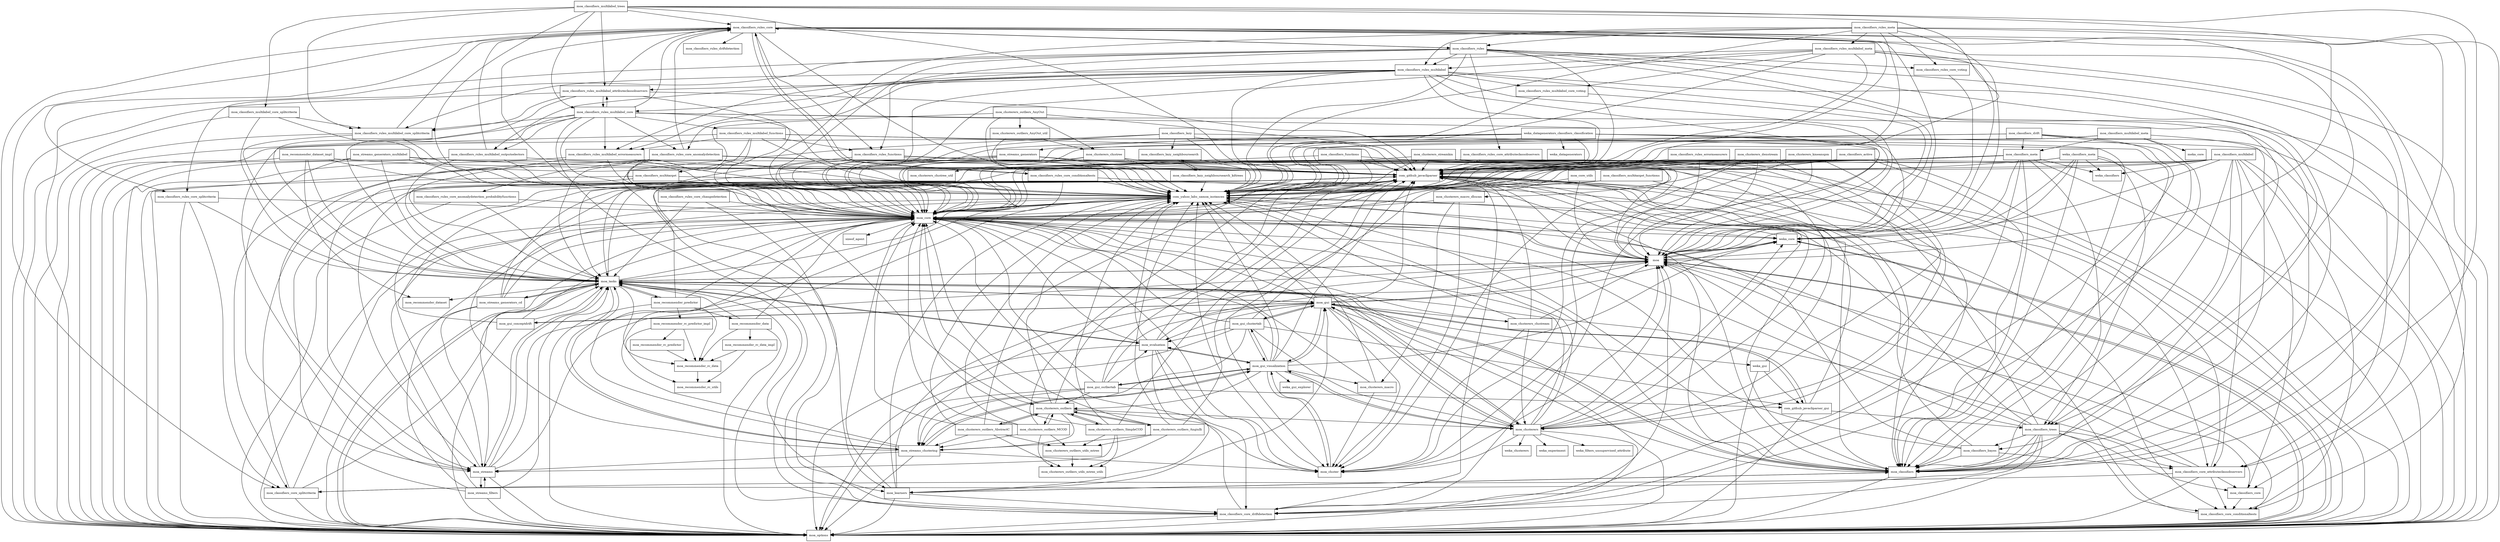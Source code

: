 digraph moa_2016_04_package_dependencies {
  node [shape = box, fontsize=10.0];
  com_github_javacliparser -> com_yahoo_labs_samoa_instances;
  com_github_javacliparser_gui -> com_github_javacliparser;
  com_github_javacliparser_gui -> moa_classifiers_trees;
  com_github_javacliparser_gui -> moa_gui;
  com_github_javacliparser_gui -> moa_options;
  com_yahoo_labs_samoa_instances -> moa_core;
  com_yahoo_labs_samoa_instances -> weka_core;
  moa -> com_github_javacliparser;
  moa -> moa_core;
  moa -> moa_options;
  moa -> moa_tasks;
  moa -> weka_core;
  moa_classifiers -> com_github_javacliparser;
  moa_classifiers -> com_yahoo_labs_samoa_instances;
  moa_classifiers -> moa;
  moa_classifiers -> moa_core;
  moa_classifiers -> moa_gui;
  moa_classifiers -> moa_learners;
  moa_classifiers -> moa_options;
  moa_classifiers -> moa_tasks;
  moa_classifiers_active -> com_github_javacliparser;
  moa_classifiers_active -> com_yahoo_labs_samoa_instances;
  moa_classifiers_active -> moa_classifiers;
  moa_classifiers_active -> moa_core;
  moa_classifiers_active -> moa_options;
  moa_classifiers_bayes -> com_github_javacliparser;
  moa_classifiers_bayes -> com_yahoo_labs_samoa_instances;
  moa_classifiers_bayes -> moa_classifiers;
  moa_classifiers_bayes -> moa_classifiers_core_attributeclassobservers;
  moa_classifiers_bayes -> moa_core;
  moa_classifiers_core -> moa;
  moa_classifiers_core -> moa_classifiers_core_conditionaltests;
  moa_classifiers_core_attributeclassobservers -> com_github_javacliparser;
  moa_classifiers_core_attributeclassobservers -> moa_classifiers_core;
  moa_classifiers_core_attributeclassobservers -> moa_classifiers_core_conditionaltests;
  moa_classifiers_core_attributeclassobservers -> moa_classifiers_core_splitcriteria;
  moa_classifiers_core_attributeclassobservers -> moa_core;
  moa_classifiers_core_attributeclassobservers -> moa_options;
  moa_classifiers_core_attributeclassobservers -> moa_tasks;
  moa_classifiers_core_conditionaltests -> com_yahoo_labs_samoa_instances;
  moa_classifiers_core_conditionaltests -> moa;
  moa_classifiers_core_driftdetection -> com_github_javacliparser;
  moa_classifiers_core_driftdetection -> moa;
  moa_classifiers_core_driftdetection -> moa_core;
  moa_classifiers_core_driftdetection -> moa_options;
  moa_classifiers_core_driftdetection -> moa_tasks;
  moa_classifiers_core_splitcriteria -> com_github_javacliparser;
  moa_classifiers_core_splitcriteria -> moa_core;
  moa_classifiers_core_splitcriteria -> moa_options;
  moa_classifiers_core_splitcriteria -> moa_tasks;
  moa_classifiers_drift -> com_yahoo_labs_samoa_instances;
  moa_classifiers_drift -> moa_classifiers;
  moa_classifiers_drift -> moa_classifiers_core_driftdetection;
  moa_classifiers_drift -> moa_classifiers_meta;
  moa_classifiers_drift -> moa_core;
  moa_classifiers_drift -> moa_options;
  moa_classifiers_functions -> com_github_javacliparser;
  moa_classifiers_functions -> com_yahoo_labs_samoa_instances;
  moa_classifiers_functions -> moa_classifiers;
  moa_classifiers_functions -> moa_core;
  moa_classifiers_lazy -> com_github_javacliparser;
  moa_classifiers_lazy -> com_yahoo_labs_samoa_instances;
  moa_classifiers_lazy -> moa_classifiers;
  moa_classifiers_lazy -> moa_classifiers_core_driftdetection;
  moa_classifiers_lazy -> moa_classifiers_lazy_neighboursearch;
  moa_classifiers_lazy -> moa_core;
  moa_classifiers_lazy_neighboursearch -> com_yahoo_labs_samoa_instances;
  moa_classifiers_lazy_neighboursearch -> moa_classifiers_lazy_neighboursearch_kdtrees;
  moa_classifiers_lazy_neighboursearch_kdtrees -> com_yahoo_labs_samoa_instances;
  moa_classifiers_lazy_neighboursearch_kdtrees -> moa_classifiers_lazy_neighboursearch;
  moa_classifiers_meta -> com_github_javacliparser;
  moa_classifiers_meta -> com_yahoo_labs_samoa_instances;
  moa_classifiers_meta -> moa_classifiers;
  moa_classifiers_meta -> moa_classifiers_core_driftdetection;
  moa_classifiers_meta -> moa_classifiers_trees;
  moa_classifiers_meta -> moa_core;
  moa_classifiers_meta -> moa_options;
  moa_classifiers_meta -> moa_streams;
  moa_classifiers_meta -> moa_tasks;
  moa_classifiers_meta -> weka_classifiers;
  moa_classifiers_meta -> weka_core;
  moa_classifiers_multilabel -> com_github_javacliparser;
  moa_classifiers_multilabel -> com_yahoo_labs_samoa_instances;
  moa_classifiers_multilabel -> moa_classifiers;
  moa_classifiers_multilabel -> moa_classifiers_core;
  moa_classifiers_multilabel -> moa_classifiers_core_attributeclassobservers;
  moa_classifiers_multilabel -> moa_classifiers_core_conditionaltests;
  moa_classifiers_multilabel -> moa_classifiers_core_splitcriteria;
  moa_classifiers_multilabel -> moa_classifiers_trees;
  moa_classifiers_multilabel -> moa_core;
  moa_classifiers_multilabel -> moa_options;
  moa_classifiers_multilabel -> weka_classifiers;
  moa_classifiers_multilabel -> weka_core;
  moa_classifiers_multilabel_core_splitcriteria -> moa_classifiers_rules_multilabel_core_splitcriteria;
  moa_classifiers_multilabel_core_splitcriteria -> moa_core;
  moa_classifiers_multilabel_core_splitcriteria -> moa_options;
  moa_classifiers_multilabel_core_splitcriteria -> moa_tasks;
  moa_classifiers_multilabel_meta -> com_yahoo_labs_samoa_instances;
  moa_classifiers_multilabel_meta -> meka_core;
  moa_classifiers_multilabel_meta -> moa_classifiers;
  moa_classifiers_multilabel_meta -> moa_classifiers_core_driftdetection;
  moa_classifiers_multilabel_meta -> moa_classifiers_meta;
  moa_classifiers_multilabel_meta -> moa_core;
  moa_classifiers_multilabel_trees -> com_github_javacliparser;
  moa_classifiers_multilabel_trees -> com_yahoo_labs_samoa_instances;
  moa_classifiers_multilabel_trees -> moa;
  moa_classifiers_multilabel_trees -> moa_classifiers;
  moa_classifiers_multilabel_trees -> moa_classifiers_multilabel_core_splitcriteria;
  moa_classifiers_multilabel_trees -> moa_classifiers_rules_core;
  moa_classifiers_multilabel_trees -> moa_classifiers_rules_multilabel_attributeclassobservers;
  moa_classifiers_multilabel_trees -> moa_classifiers_rules_multilabel_core;
  moa_classifiers_multilabel_trees -> moa_classifiers_rules_multilabel_core_splitcriteria;
  moa_classifiers_multilabel_trees -> moa_core;
  moa_classifiers_multitarget -> com_yahoo_labs_samoa_instances;
  moa_classifiers_multitarget -> moa_classifiers;
  moa_classifiers_multitarget -> moa_core;
  moa_classifiers_multitarget -> moa_options;
  moa_classifiers_multitarget -> moa_streams;
  moa_classifiers_multitarget_functions -> com_yahoo_labs_samoa_instances;
  moa_classifiers_multitarget_functions -> moa_classifiers;
  moa_classifiers_multitarget_functions -> moa_core;
  moa_classifiers_rules -> com_github_javacliparser;
  moa_classifiers_rules -> com_yahoo_labs_samoa_instances;
  moa_classifiers_rules -> moa;
  moa_classifiers_rules -> moa_classifiers;
  moa_classifiers_rules -> moa_classifiers_bayes;
  moa_classifiers_rules -> moa_classifiers_core_attributeclassobservers;
  moa_classifiers_rules -> moa_classifiers_rules_core;
  moa_classifiers_rules -> moa_classifiers_rules_core_attributeclassobservers;
  moa_classifiers_rules -> moa_classifiers_rules_core_splitcriteria;
  moa_classifiers_rules -> moa_classifiers_rules_core_voting;
  moa_classifiers_rules -> moa_classifiers_rules_functions;
  moa_classifiers_rules -> moa_classifiers_rules_multilabel;
  moa_classifiers_rules -> moa_core;
  moa_classifiers_rules -> moa_options;
  moa_classifiers_rules_core -> com_github_javacliparser;
  moa_classifiers_rules_core -> com_yahoo_labs_samoa_instances;
  moa_classifiers_rules_core -> moa;
  moa_classifiers_rules_core -> moa_classifiers_core;
  moa_classifiers_rules_core -> moa_classifiers_core_attributeclassobservers;
  moa_classifiers_rules_core -> moa_classifiers_core_conditionaltests;
  moa_classifiers_rules_core -> moa_classifiers_core_splitcriteria;
  moa_classifiers_rules_core -> moa_classifiers_rules;
  moa_classifiers_rules_core -> moa_classifiers_rules_core_conditionaltests;
  moa_classifiers_rules_core -> moa_classifiers_rules_core_splitcriteria;
  moa_classifiers_rules_core -> moa_classifiers_rules_driftdetection;
  moa_classifiers_rules_core -> moa_classifiers_rules_functions;
  moa_classifiers_rules_core -> moa_classifiers_trees;
  moa_classifiers_rules_core -> moa_core;
  moa_classifiers_rules_core -> moa_options;
  moa_classifiers_rules_core_anomalydetection -> com_github_javacliparser;
  moa_classifiers_rules_core_anomalydetection -> com_yahoo_labs_samoa_instances;
  moa_classifiers_rules_core_anomalydetection -> moa;
  moa_classifiers_rules_core_anomalydetection -> moa_classifiers_rules_core;
  moa_classifiers_rules_core_anomalydetection -> moa_classifiers_rules_core_anomalydetection_probabilityfunctions;
  moa_classifiers_rules_core_anomalydetection -> moa_core;
  moa_classifiers_rules_core_anomalydetection -> moa_options;
  moa_classifiers_rules_core_anomalydetection -> moa_tasks;
  moa_classifiers_rules_core_anomalydetection_probabilityfunctions -> moa_core;
  moa_classifiers_rules_core_anomalydetection_probabilityfunctions -> moa_options;
  moa_classifiers_rules_core_anomalydetection_probabilityfunctions -> moa_tasks;
  moa_classifiers_rules_core_attributeclassobservers -> com_github_javacliparser;
  moa_classifiers_rules_core_attributeclassobservers -> moa_classifiers_core_attributeclassobservers;
  moa_classifiers_rules_core_attributeclassobservers -> moa_core;
  moa_classifiers_rules_core_changedetection -> moa_classifiers_core_driftdetection;
  moa_classifiers_rules_core_changedetection -> moa_core;
  moa_classifiers_rules_core_changedetection -> moa_tasks;
  moa_classifiers_rules_core_conditionaltests -> com_yahoo_labs_samoa_instances;
  moa_classifiers_rules_core_conditionaltests -> moa_classifiers_core_conditionaltests;
  moa_classifiers_rules_core_conditionaltests -> moa_classifiers_rules_core;
  moa_classifiers_rules_core_conditionaltests -> moa_core;
  moa_classifiers_rules_core_splitcriteria -> moa_classifiers_core_splitcriteria;
  moa_classifiers_rules_core_splitcriteria -> moa_core;
  moa_classifiers_rules_core_splitcriteria -> moa_options;
  moa_classifiers_rules_core_splitcriteria -> moa_tasks;
  moa_classifiers_rules_core_voting -> moa;
  moa_classifiers_rules_errormeasurers -> com_github_javacliparser;
  moa_classifiers_rules_errormeasurers -> com_yahoo_labs_samoa_instances;
  moa_classifiers_rules_errormeasurers -> moa;
  moa_classifiers_rules_functions -> com_github_javacliparser;
  moa_classifiers_rules_functions -> com_yahoo_labs_samoa_instances;
  moa_classifiers_rules_functions -> moa_classifiers;
  moa_classifiers_rules_functions -> moa_core;
  moa_classifiers_rules_functions -> moa_learners;
  moa_classifiers_rules_meta -> com_github_javacliparser;
  moa_classifiers_rules_meta -> com_yahoo_labs_samoa_instances;
  moa_classifiers_rules_meta -> moa;
  moa_classifiers_rules_meta -> moa_classifiers;
  moa_classifiers_rules_meta -> moa_classifiers_rules;
  moa_classifiers_rules_meta -> moa_classifiers_rules_core_voting;
  moa_classifiers_rules_meta -> moa_classifiers_rules_multilabel;
  moa_classifiers_rules_meta -> moa_classifiers_rules_multilabel_meta;
  moa_classifiers_rules_meta -> moa_core;
  moa_classifiers_rules_meta -> moa_options;
  moa_classifiers_rules_multilabel -> com_github_javacliparser;
  moa_classifiers_rules_multilabel -> com_yahoo_labs_samoa_instances;
  moa_classifiers_rules_multilabel -> moa;
  moa_classifiers_rules_multilabel -> moa_classifiers;
  moa_classifiers_rules_multilabel -> moa_classifiers_core_driftdetection;
  moa_classifiers_rules_multilabel -> moa_classifiers_rules_core_anomalydetection;
  moa_classifiers_rules_multilabel -> moa_classifiers_rules_multilabel_attributeclassobservers;
  moa_classifiers_rules_multilabel -> moa_classifiers_rules_multilabel_core;
  moa_classifiers_rules_multilabel -> moa_classifiers_rules_multilabel_core_splitcriteria;
  moa_classifiers_rules_multilabel -> moa_classifiers_rules_multilabel_core_voting;
  moa_classifiers_rules_multilabel -> moa_classifiers_rules_multilabel_errormeasurers;
  moa_classifiers_rules_multilabel -> moa_classifiers_rules_multilabel_outputselectors;
  moa_classifiers_rules_multilabel -> moa_core;
  moa_classifiers_rules_multilabel -> moa_options;
  moa_classifiers_rules_multilabel_attributeclassobservers -> com_github_javacliparser;
  moa_classifiers_rules_multilabel_attributeclassobservers -> moa_classifiers_rules_core;
  moa_classifiers_rules_multilabel_attributeclassobservers -> moa_classifiers_rules_multilabel_core;
  moa_classifiers_rules_multilabel_attributeclassobservers -> moa_classifiers_rules_multilabel_core_splitcriteria;
  moa_classifiers_rules_multilabel_attributeclassobservers -> moa_core;
  moa_classifiers_rules_multilabel_attributeclassobservers -> moa_options;
  moa_classifiers_rules_multilabel_attributeclassobservers -> moa_tasks;
  moa_classifiers_rules_multilabel_core -> com_yahoo_labs_samoa_instances;
  moa_classifiers_rules_multilabel_core -> moa;
  moa_classifiers_rules_multilabel_core -> moa_classifiers;
  moa_classifiers_rules_multilabel_core -> moa_classifiers_core_driftdetection;
  moa_classifiers_rules_multilabel_core -> moa_classifiers_rules_core;
  moa_classifiers_rules_multilabel_core -> moa_classifiers_rules_core_anomalydetection;
  moa_classifiers_rules_multilabel_core -> moa_classifiers_rules_multilabel_attributeclassobservers;
  moa_classifiers_rules_multilabel_core -> moa_classifiers_rules_multilabel_core_splitcriteria;
  moa_classifiers_rules_multilabel_core -> moa_classifiers_rules_multilabel_errormeasurers;
  moa_classifiers_rules_multilabel_core -> moa_classifiers_rules_multilabel_functions;
  moa_classifiers_rules_multilabel_core -> moa_classifiers_rules_multilabel_outputselectors;
  moa_classifiers_rules_multilabel_core -> moa_core;
  moa_classifiers_rules_multilabel_core -> moa_options;
  moa_classifiers_rules_multilabel_core -> moa_tasks;
  moa_classifiers_rules_multilabel_core_splitcriteria -> moa_classifiers_rules_core;
  moa_classifiers_rules_multilabel_core_splitcriteria -> moa_core;
  moa_classifiers_rules_multilabel_core_splitcriteria -> moa_options;
  moa_classifiers_rules_multilabel_core_splitcriteria -> moa_tasks;
  moa_classifiers_rules_multilabel_core_voting -> com_yahoo_labs_samoa_instances;
  moa_classifiers_rules_multilabel_core_voting -> moa;
  moa_classifiers_rules_multilabel_errormeasurers -> com_github_javacliparser;
  moa_classifiers_rules_multilabel_errormeasurers -> com_yahoo_labs_samoa_instances;
  moa_classifiers_rules_multilabel_errormeasurers -> moa_core;
  moa_classifiers_rules_multilabel_errormeasurers -> moa_options;
  moa_classifiers_rules_multilabel_errormeasurers -> moa_tasks;
  moa_classifiers_rules_multilabel_functions -> com_github_javacliparser;
  moa_classifiers_rules_multilabel_functions -> com_yahoo_labs_samoa_instances;
  moa_classifiers_rules_multilabel_functions -> moa_classifiers;
  moa_classifiers_rules_multilabel_functions -> moa_classifiers_multitarget;
  moa_classifiers_rules_multilabel_functions -> moa_classifiers_rules_functions;
  moa_classifiers_rules_multilabel_functions -> moa_classifiers_rules_multilabel_errormeasurers;
  moa_classifiers_rules_multilabel_functions -> moa_core;
  moa_classifiers_rules_multilabel_functions -> moa_options;
  moa_classifiers_rules_multilabel_meta -> com_github_javacliparser;
  moa_classifiers_rules_multilabel_meta -> com_yahoo_labs_samoa_instances;
  moa_classifiers_rules_multilabel_meta -> moa;
  moa_classifiers_rules_multilabel_meta -> moa_classifiers;
  moa_classifiers_rules_multilabel_meta -> moa_classifiers_rules_multilabel;
  moa_classifiers_rules_multilabel_meta -> moa_classifiers_rules_multilabel_core_voting;
  moa_classifiers_rules_multilabel_meta -> moa_classifiers_rules_multilabel_errormeasurers;
  moa_classifiers_rules_multilabel_meta -> moa_core;
  moa_classifiers_rules_multilabel_meta -> moa_options;
  moa_classifiers_rules_multilabel_outputselectors -> com_github_javacliparser;
  moa_classifiers_rules_multilabel_outputselectors -> moa_classifiers_rules_core;
  moa_classifiers_rules_multilabel_outputselectors -> moa_core;
  moa_classifiers_rules_multilabel_outputselectors -> moa_options;
  moa_classifiers_rules_multilabel_outputselectors -> moa_tasks;
  moa_classifiers_trees -> com_github_javacliparser;
  moa_classifiers_trees -> com_yahoo_labs_samoa_instances;
  moa_classifiers_trees -> moa;
  moa_classifiers_trees -> moa_classifiers;
  moa_classifiers_trees -> moa_classifiers_bayes;
  moa_classifiers_trees -> moa_classifiers_core;
  moa_classifiers_trees -> moa_classifiers_core_attributeclassobservers;
  moa_classifiers_trees -> moa_classifiers_core_conditionaltests;
  moa_classifiers_trees -> moa_classifiers_core_driftdetection;
  moa_classifiers_trees -> moa_classifiers_core_splitcriteria;
  moa_classifiers_trees -> moa_core;
  moa_classifiers_trees -> moa_options;
  moa_cluster -> com_yahoo_labs_samoa_instances;
  moa_cluster -> moa;
  moa_cluster -> moa_core;
  moa_cluster -> moa_gui_visualization;
  moa_clusterers -> com_github_javacliparser;
  moa_clusterers -> com_yahoo_labs_samoa_instances;
  moa_clusterers -> moa;
  moa_clusterers -> moa_cluster;
  moa_clusterers -> moa_core;
  moa_clusterers -> moa_gui;
  moa_clusterers -> moa_gui_visualization;
  moa_clusterers -> moa_options;
  moa_clusterers -> moa_tasks;
  moa_clusterers -> weka_clusterers;
  moa_clusterers -> weka_core;
  moa_clusterers -> weka_experiment;
  moa_clusterers -> weka_filters_unsupervised_attribute;
  moa_clusterers_clustream -> com_github_javacliparser;
  moa_clusterers_clustream -> com_yahoo_labs_samoa_instances;
  moa_clusterers_clustream -> moa;
  moa_clusterers_clustream -> moa_cluster;
  moa_clusterers_clustream -> moa_clusterers;
  moa_clusterers_clustream -> moa_core;
  moa_clusterers_clustree -> com_github_javacliparser;
  moa_clusterers_clustree -> com_yahoo_labs_samoa_instances;
  moa_clusterers_clustree -> moa_cluster;
  moa_clusterers_clustree -> moa_clusterers;
  moa_clusterers_clustree -> moa_clusterers_clustree_util;
  moa_clusterers_clustree -> moa_core;
  moa_clusterers_denstream -> com_github_javacliparser;
  moa_clusterers_denstream -> com_yahoo_labs_samoa_instances;
  moa_clusterers_denstream -> moa;
  moa_clusterers_denstream -> moa_cluster;
  moa_clusterers_denstream -> moa_clusterers;
  moa_clusterers_denstream -> moa_clusterers_macro_dbscan;
  moa_clusterers_denstream -> moa_core;
  moa_clusterers_kmeanspm -> com_github_javacliparser;
  moa_clusterers_kmeanspm -> com_yahoo_labs_samoa_instances;
  moa_clusterers_kmeanspm -> moa;
  moa_clusterers_kmeanspm -> moa_cluster;
  moa_clusterers_kmeanspm -> moa_clusterers;
  moa_clusterers_kmeanspm -> moa_core;
  moa_clusterers_macro -> com_yahoo_labs_samoa_instances;
  moa_clusterers_macro -> moa_cluster;
  moa_clusterers_macro -> moa_core;
  moa_clusterers_macro_dbscan -> moa_cluster;
  moa_clusterers_macro_dbscan -> moa_clusterers_macro;
  moa_clusterers_macro_dbscan -> moa_core;
  moa_clusterers_outliers -> com_github_javacliparser;
  moa_clusterers_outliers -> com_yahoo_labs_samoa_instances;
  moa_clusterers_outliers -> moa_cluster;
  moa_clusterers_outliers -> moa_clusterers;
  moa_clusterers_outliers -> moa_clusterers_outliers_AbstractC;
  moa_clusterers_outliers -> moa_clusterers_outliers_Angiulli;
  moa_clusterers_outliers -> moa_clusterers_outliers_MCOD;
  moa_clusterers_outliers -> moa_clusterers_outliers_SimpleCOD;
  moa_clusterers_outliers -> moa_core;
  moa_clusterers_outliers -> moa_streams_clustering;
  moa_clusterers_outliers_AbstractC -> com_github_javacliparser;
  moa_clusterers_outliers_AbstractC -> com_yahoo_labs_samoa_instances;
  moa_clusterers_outliers_AbstractC -> moa_clusterers_outliers;
  moa_clusterers_outliers_AbstractC -> moa_clusterers_outliers_utils_mtree;
  moa_clusterers_outliers_AbstractC -> moa_clusterers_outliers_utils_mtree_utils;
  moa_clusterers_outliers_AbstractC -> moa_core;
  moa_clusterers_outliers_AbstractC -> moa_streams_clustering;
  moa_clusterers_outliers_Angiulli -> com_github_javacliparser;
  moa_clusterers_outliers_Angiulli -> com_yahoo_labs_samoa_instances;
  moa_clusterers_outliers_Angiulli -> moa_clusterers_outliers;
  moa_clusterers_outliers_Angiulli -> moa_clusterers_outliers_utils_mtree;
  moa_clusterers_outliers_Angiulli -> moa_clusterers_outliers_utils_mtree_utils;
  moa_clusterers_outliers_Angiulli -> moa_core;
  moa_clusterers_outliers_Angiulli -> moa_streams_clustering;
  moa_clusterers_outliers_AnyOut -> com_github_javacliparser;
  moa_clusterers_outliers_AnyOut -> com_yahoo_labs_samoa_instances;
  moa_clusterers_outliers_AnyOut -> moa_clusterers_clustree;
  moa_clusterers_outliers_AnyOut -> moa_clusterers_outliers;
  moa_clusterers_outliers_AnyOut -> moa_clusterers_outliers_AnyOut_util;
  moa_clusterers_outliers_AnyOut_util -> com_yahoo_labs_samoa_instances;
  moa_clusterers_outliers_AnyOut_util -> moa_clusterers_clustree;
  moa_clusterers_outliers_MCOD -> com_github_javacliparser;
  moa_clusterers_outliers_MCOD -> com_yahoo_labs_samoa_instances;
  moa_clusterers_outliers_MCOD -> moa_clusterers_outliers;
  moa_clusterers_outliers_MCOD -> moa_clusterers_outliers_utils_mtree;
  moa_clusterers_outliers_MCOD -> moa_clusterers_outliers_utils_mtree_utils;
  moa_clusterers_outliers_MCOD -> moa_core;
  moa_clusterers_outliers_MCOD -> moa_streams_clustering;
  moa_clusterers_outliers_SimpleCOD -> com_github_javacliparser;
  moa_clusterers_outliers_SimpleCOD -> com_yahoo_labs_samoa_instances;
  moa_clusterers_outliers_SimpleCOD -> moa_clusterers_outliers;
  moa_clusterers_outliers_SimpleCOD -> moa_clusterers_outliers_utils_mtree;
  moa_clusterers_outliers_SimpleCOD -> moa_clusterers_outliers_utils_mtree_utils;
  moa_clusterers_outliers_SimpleCOD -> moa_core;
  moa_clusterers_outliers_SimpleCOD -> moa_streams;
  moa_clusterers_outliers_utils_mtree -> moa_clusterers_outliers_utils_mtree_utils;
  moa_clusterers_streamkm -> com_github_javacliparser;
  moa_clusterers_streamkm -> com_yahoo_labs_samoa_instances;
  moa_clusterers_streamkm -> moa_cluster;
  moa_clusterers_streamkm -> moa_clusterers;
  moa_clusterers_streamkm -> moa_core;
  moa_core -> com_yahoo_labs_samoa_instances;
  moa_core -> moa;
  moa_core -> sizeof_agent;
  moa_core -> weka_core;
  moa_core_utils -> com_yahoo_labs_samoa_instances;
  moa_core_utils -> moa;
  moa_evaluation -> com_github_javacliparser;
  moa_evaluation -> com_yahoo_labs_samoa_instances;
  moa_evaluation -> moa;
  moa_evaluation -> moa_classifiers_core_driftdetection;
  moa_evaluation -> moa_cluster;
  moa_evaluation -> moa_core;
  moa_evaluation -> moa_gui_visualization;
  moa_evaluation -> moa_learners;
  moa_evaluation -> moa_options;
  moa_evaluation -> moa_tasks;
  moa_gui -> com_github_javacliparser;
  moa_gui -> com_github_javacliparser_gui;
  moa_gui -> com_yahoo_labs_samoa_instances;
  moa_gui -> moa;
  moa_gui -> moa_cluster;
  moa_gui -> moa_clusterers;
  moa_gui -> moa_clusterers_clustream;
  moa_gui -> moa_core;
  moa_gui -> moa_evaluation;
  moa_gui -> moa_gui_clustertab;
  moa_gui -> moa_gui_conceptdrift;
  moa_gui -> moa_gui_visualization;
  moa_gui -> moa_options;
  moa_gui -> moa_streams_clustering;
  moa_gui -> moa_tasks;
  moa_gui -> weka_core;
  moa_gui -> weka_gui;
  moa_gui_clustertab -> com_github_javacliparser;
  moa_gui_clustertab -> com_github_javacliparser_gui;
  moa_gui_clustertab -> moa_clusterers;
  moa_gui_clustertab -> moa_core;
  moa_gui_clustertab -> moa_evaluation;
  moa_gui_clustertab -> moa_gui;
  moa_gui_clustertab -> moa_gui_visualization;
  moa_gui_clustertab -> moa_options;
  moa_gui_clustertab -> moa_streams_clustering;
  moa_gui_conceptdrift -> com_github_javacliparser;
  moa_gui_conceptdrift -> moa_core;
  moa_gui_conceptdrift -> moa_gui;
  moa_gui_conceptdrift -> moa_options;
  moa_gui_conceptdrift -> moa_tasks;
  moa_gui_outliertab -> com_github_javacliparser;
  moa_gui_outliertab -> com_github_javacliparser_gui;
  moa_gui_outliertab -> moa_clusterers_outliers;
  moa_gui_outliertab -> moa_core;
  moa_gui_outliertab -> moa_evaluation;
  moa_gui_outliertab -> moa_gui;
  moa_gui_outliertab -> moa_gui_visualization;
  moa_gui_outliertab -> moa_options;
  moa_gui_outliertab -> moa_streams_clustering;
  moa_gui_visualization -> com_github_javacliparser;
  moa_gui_visualization -> com_yahoo_labs_samoa_instances;
  moa_gui_visualization -> moa_cluster;
  moa_gui_visualization -> moa_clusterers;
  moa_gui_visualization -> moa_clusterers_macro;
  moa_gui_visualization -> moa_clusterers_outliers;
  moa_gui_visualization -> moa_core;
  moa_gui_visualization -> moa_evaluation;
  moa_gui_visualization -> moa_gui;
  moa_gui_visualization -> moa_gui_clustertab;
  moa_gui_visualization -> moa_gui_outliertab;
  moa_gui_visualization -> moa_streams_clustering;
  moa_gui_visualization -> weka_core;
  moa_gui_visualization -> weka_gui_explorer;
  moa_learners -> com_yahoo_labs_samoa_instances;
  moa_learners -> moa;
  moa_learners -> moa_classifiers;
  moa_learners -> moa_classifiers_core_driftdetection;
  moa_learners -> moa_core;
  moa_learners -> moa_gui;
  moa_learners -> moa_options;
  moa_options -> com_github_javacliparser;
  moa_options -> moa;
  moa_options -> moa_core;
  moa_options -> moa_tasks;
  moa_options -> weka_core;
  moa_recommender_data -> moa_core;
  moa_recommender_data -> moa_options;
  moa_recommender_data -> moa_recommender_rc_data;
  moa_recommender_data -> moa_recommender_rc_data_impl;
  moa_recommender_data -> moa_tasks;
  moa_recommender_dataset_impl -> com_github_javacliparser;
  moa_recommender_dataset_impl -> moa_core;
  moa_recommender_dataset_impl -> moa_options;
  moa_recommender_dataset_impl -> moa_recommender_dataset;
  moa_recommender_dataset_impl -> moa_tasks;
  moa_recommender_predictor -> com_github_javacliparser;
  moa_recommender_predictor -> moa_core;
  moa_recommender_predictor -> moa_options;
  moa_recommender_predictor -> moa_recommender_data;
  moa_recommender_predictor -> moa_recommender_rc_data;
  moa_recommender_predictor -> moa_recommender_rc_predictor_impl;
  moa_recommender_predictor -> moa_tasks;
  moa_recommender_rc_data -> moa_recommender_rc_utils;
  moa_recommender_rc_data_impl -> moa_recommender_rc_data;
  moa_recommender_rc_data_impl -> moa_recommender_rc_utils;
  moa_recommender_rc_predictor -> moa_recommender_rc_data;
  moa_recommender_rc_predictor_impl -> moa_recommender_rc_data;
  moa_recommender_rc_predictor_impl -> moa_recommender_rc_predictor;
  moa_recommender_rc_predictor_impl -> moa_recommender_rc_utils;
  moa_streams -> com_github_javacliparser;
  moa_streams -> com_yahoo_labs_samoa_instances;
  moa_streams -> moa;
  moa_streams -> moa_core;
  moa_streams -> moa_options;
  moa_streams -> moa_streams_filters;
  moa_streams -> moa_tasks;
  moa_streams_clustering -> com_github_javacliparser;
  moa_streams_clustering -> com_yahoo_labs_samoa_instances;
  moa_streams_clustering -> moa_cluster;
  moa_streams_clustering -> moa_core;
  moa_streams_clustering -> moa_gui_visualization;
  moa_streams_clustering -> moa_options;
  moa_streams_clustering -> moa_streams;
  moa_streams_clustering -> moa_tasks;
  moa_streams_filters -> com_github_javacliparser;
  moa_streams_filters -> com_yahoo_labs_samoa_instances;
  moa_streams_filters -> moa_core;
  moa_streams_filters -> moa_options;
  moa_streams_filters -> moa_streams;
  moa_streams_filters -> moa_tasks;
  moa_streams_generators -> com_github_javacliparser;
  moa_streams_generators -> com_yahoo_labs_samoa_instances;
  moa_streams_generators -> moa_core;
  moa_streams_generators -> moa_options;
  moa_streams_generators -> moa_streams;
  moa_streams_generators -> moa_tasks;
  moa_streams_generators_cd -> com_github_javacliparser;
  moa_streams_generators_cd -> com_yahoo_labs_samoa_instances;
  moa_streams_generators_cd -> moa_core;
  moa_streams_generators_cd -> moa_options;
  moa_streams_generators_cd -> moa_streams;
  moa_streams_generators_cd -> moa_tasks;
  moa_streams_generators_multilabel -> com_github_javacliparser;
  moa_streams_generators_multilabel -> com_yahoo_labs_samoa_instances;
  moa_streams_generators_multilabel -> moa_core;
  moa_streams_generators_multilabel -> moa_options;
  moa_streams_generators_multilabel -> moa_streams;
  moa_streams_generators_multilabel -> moa_tasks;
  moa_tasks -> com_github_javacliparser;
  moa_tasks -> com_yahoo_labs_samoa_instances;
  moa_tasks -> moa;
  moa_tasks -> moa_classifiers;
  moa_tasks -> moa_clusterers;
  moa_tasks -> moa_core;
  moa_tasks -> moa_evaluation;
  moa_tasks -> moa_gui;
  moa_tasks -> moa_learners;
  moa_tasks -> moa_options;
  moa_tasks -> moa_recommender_dataset;
  moa_tasks -> moa_recommender_predictor;
  moa_tasks -> moa_recommender_rc_data;
  moa_tasks -> moa_streams;
  moa_tasks -> moa_streams_clustering;
  moa_tasks -> moa_streams_generators_cd;
  weka_classifiers_meta -> com_github_javacliparser;
  weka_classifiers_meta -> com_yahoo_labs_samoa_instances;
  weka_classifiers_meta -> moa;
  weka_classifiers_meta -> moa_classifiers;
  weka_classifiers_meta -> moa_classifiers_trees;
  weka_classifiers_meta -> moa_options;
  weka_classifiers_meta -> weka_classifiers;
  weka_classifiers_meta -> weka_core;
  weka_core -> com_github_javacliparser;
  weka_core -> moa;
  weka_core -> moa_options;
  weka_datagenerators_classifiers_classification -> com_github_javacliparser;
  weka_datagenerators_classifiers_classification -> com_yahoo_labs_samoa_instances;
  weka_datagenerators_classifiers_classification -> moa;
  weka_datagenerators_classifiers_classification -> moa_core;
  weka_datagenerators_classifiers_classification -> moa_options;
  weka_datagenerators_classifiers_classification -> moa_streams;
  weka_datagenerators_classifiers_classification -> moa_streams_generators;
  weka_datagenerators_classifiers_classification -> weka_core;
  weka_datagenerators_classifiers_classification -> weka_datagenerators;
  weka_gui -> com_github_javacliparser;
  weka_gui -> com_github_javacliparser_gui;
  weka_gui -> moa_options;
}

